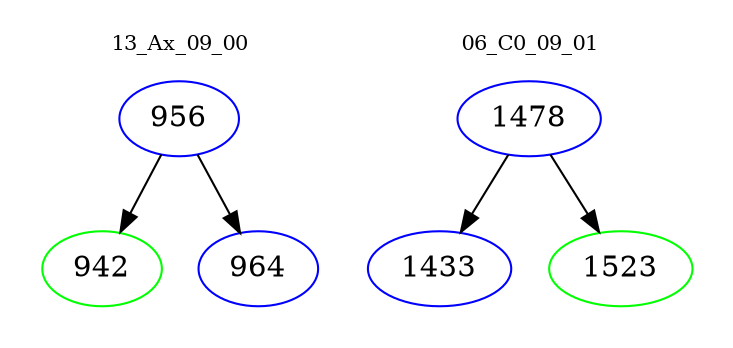 digraph{
subgraph cluster_0 {
color = white
label = "13_Ax_09_00";
fontsize=10;
T0_956 [label="956", color="blue"]
T0_956 -> T0_942 [color="black"]
T0_942 [label="942", color="green"]
T0_956 -> T0_964 [color="black"]
T0_964 [label="964", color="blue"]
}
subgraph cluster_1 {
color = white
label = "06_C0_09_01";
fontsize=10;
T1_1478 [label="1478", color="blue"]
T1_1478 -> T1_1433 [color="black"]
T1_1433 [label="1433", color="blue"]
T1_1478 -> T1_1523 [color="black"]
T1_1523 [label="1523", color="green"]
}
}
